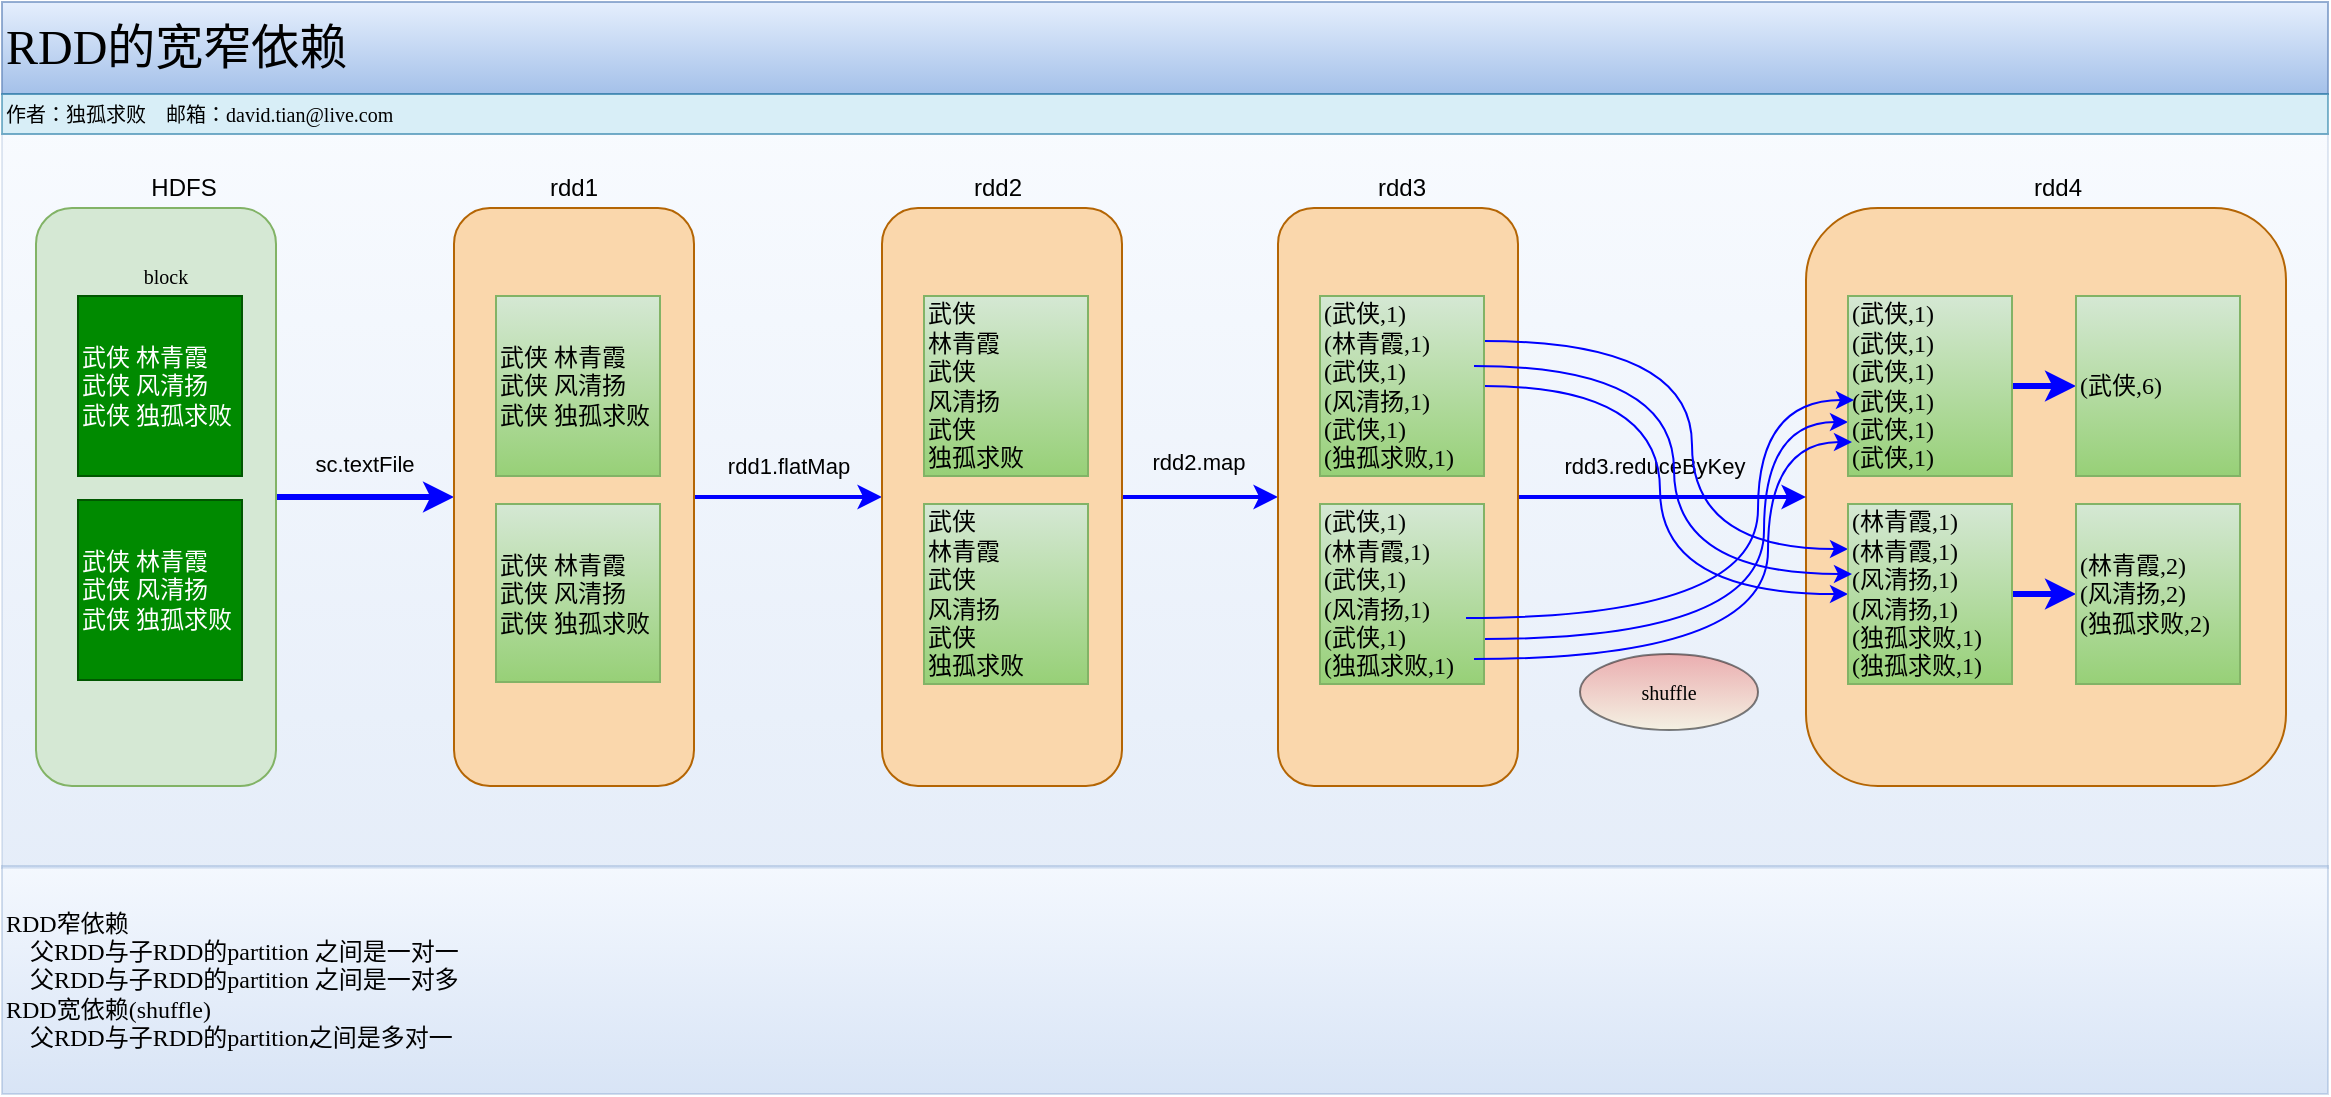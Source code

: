 <mxfile version="12.8.5" type="github"><diagram id="msr7O2zyZg-Hdovjxjog" name="Page-1"><mxGraphModel dx="1299" dy="675" grid="0" gridSize="10" guides="1" tooltips="1" connect="1" arrows="1" fold="1" page="1" pageScale="1" pageWidth="850" pageHeight="1100" math="0" shadow="0"><root><mxCell id="0"/><mxCell id="1" parent="0"/><mxCell id="IRTAgPRJb37Rm6vrK-cy-53" value="" style="rounded=0;whiteSpace=wrap;html=1;fontSize=10;align=left;fillColor=#dae8fc;strokeColor=#6c8ebf;gradientColor=#7ea6e0;opacity=20;" vertex="1" parent="1"><mxGeometry x="37" y="114" width="1163" height="367" as="geometry"/></mxCell><mxCell id="IRTAgPRJb37Rm6vrK-cy-23" value="" style="rounded=1;whiteSpace=wrap;html=1;fillColor=#fad7ac;strokeColor=#b46504;" vertex="1" parent="1"><mxGeometry x="939" y="151" width="240" height="289" as="geometry"/></mxCell><mxCell id="IRTAgPRJb37Rm6vrK-cy-9" value="sc.textFile" style="edgeStyle=orthogonalEdgeStyle;rounded=0;orthogonalLoop=1;jettySize=auto;html=1;exitX=1;exitY=0.5;exitDx=0;exitDy=0;strokeColor=#0000FF;strokeWidth=3;labelBackgroundColor=none;" edge="1" parent="1" source="IRTAgPRJb37Rm6vrK-cy-1" target="IRTAgPRJb37Rm6vrK-cy-5"><mxGeometry x="-0.011" y="18" relative="1" as="geometry"><mxPoint y="1" as="offset"/></mxGeometry></mxCell><mxCell id="IRTAgPRJb37Rm6vrK-cy-1" value="" style="rounded=1;whiteSpace=wrap;html=1;fillColor=#d5e8d4;strokeColor=#82b366;" vertex="1" parent="1"><mxGeometry x="54" y="151" width="120" height="289" as="geometry"/></mxCell><mxCell id="IRTAgPRJb37Rm6vrK-cy-2" value="武侠 林青霞&lt;br&gt;武侠 风清扬&lt;br&gt;武侠 独孤求败" style="rounded=0;whiteSpace=wrap;html=1;align=left;fillColor=#008a00;strokeColor=#005700;fontColor=#ffffff;fontFamily=Comic Sans MS;" vertex="1" parent="1"><mxGeometry x="75" y="195" width="82" height="90" as="geometry"/></mxCell><mxCell id="IRTAgPRJb37Rm6vrK-cy-3" value="武侠 林青霞&lt;br&gt;武侠 风清扬&lt;br&gt;武侠 独孤求败" style="rounded=0;whiteSpace=wrap;html=1;align=left;fillColor=#008a00;strokeColor=#005700;fontColor=#ffffff;fontFamily=Comic Sans MS;" vertex="1" parent="1"><mxGeometry x="75" y="297" width="82" height="90" as="geometry"/></mxCell><mxCell id="IRTAgPRJb37Rm6vrK-cy-15" value="rdd1.flatMap" style="edgeStyle=orthogonalEdgeStyle;rounded=0;orthogonalLoop=1;jettySize=auto;html=1;exitX=1;exitY=0.5;exitDx=0;exitDy=0;strokeColor=#0000FF;strokeWidth=2;labelBackgroundColor=none;" edge="1" parent="1" source="IRTAgPRJb37Rm6vrK-cy-5" target="IRTAgPRJb37Rm6vrK-cy-11"><mxGeometry y="17" relative="1" as="geometry"><mxPoint y="1" as="offset"/></mxGeometry></mxCell><mxCell id="IRTAgPRJb37Rm6vrK-cy-5" value="" style="rounded=1;whiteSpace=wrap;html=1;fillColor=#fad7ac;strokeColor=#b46504;" vertex="1" parent="1"><mxGeometry x="263" y="151" width="120" height="289" as="geometry"/></mxCell><mxCell id="IRTAgPRJb37Rm6vrK-cy-6" value="武侠 林青霞&lt;br&gt;武侠 风清扬&lt;br&gt;武侠 独孤求败" style="rounded=0;whiteSpace=wrap;html=1;align=left;fillColor=#d5e8d4;strokeColor=#82b366;gradientColor=#97d077;fontFamily=Comic Sans MS;" vertex="1" parent="1"><mxGeometry x="284" y="195" width="82" height="90" as="geometry"/></mxCell><mxCell id="IRTAgPRJb37Rm6vrK-cy-7" value="武侠 林青霞&lt;br&gt;武侠 风清扬&lt;br&gt;武侠 独孤求败" style="rounded=0;whiteSpace=wrap;html=1;align=left;fillColor=#d5e8d4;strokeColor=#82b366;gradientColor=#97d077;fontFamily=Comic Sans MS;" vertex="1" parent="1"><mxGeometry x="284" y="299" width="82" height="89" as="geometry"/></mxCell><mxCell id="IRTAgPRJb37Rm6vrK-cy-8" value="HDFS" style="text;html=1;strokeColor=none;fillColor=none;align=center;verticalAlign=middle;whiteSpace=wrap;rounded=0;" vertex="1" parent="1"><mxGeometry x="108" y="131" width="40" height="20" as="geometry"/></mxCell><mxCell id="IRTAgPRJb37Rm6vrK-cy-10" value="rdd1" style="text;html=1;strokeColor=none;fillColor=none;align=center;verticalAlign=middle;whiteSpace=wrap;rounded=0;" vertex="1" parent="1"><mxGeometry x="303" y="131" width="40" height="20" as="geometry"/></mxCell><mxCell id="IRTAgPRJb37Rm6vrK-cy-22" value="rdd2.map" style="edgeStyle=orthogonalEdgeStyle;rounded=0;orthogonalLoop=1;jettySize=auto;html=1;entryX=0;entryY=0.5;entryDx=0;entryDy=0;strokeColor=#0000FF;strokeWidth=2;labelBackgroundColor=none;" edge="1" parent="1" source="IRTAgPRJb37Rm6vrK-cy-11" target="IRTAgPRJb37Rm6vrK-cy-18"><mxGeometry x="-0.026" y="19" relative="1" as="geometry"><mxPoint y="1" as="offset"/></mxGeometry></mxCell><mxCell id="IRTAgPRJb37Rm6vrK-cy-11" value="" style="rounded=1;whiteSpace=wrap;html=1;fillColor=#fad7ac;strokeColor=#b46504;" vertex="1" parent="1"><mxGeometry x="477" y="151" width="120" height="289" as="geometry"/></mxCell><mxCell id="IRTAgPRJb37Rm6vrK-cy-12" value="武侠&lt;br&gt;林青霞&lt;br&gt;武侠&lt;br&gt;风清扬&lt;br&gt;武侠&lt;br&gt;独孤求败" style="rounded=0;whiteSpace=wrap;html=1;align=left;gradientColor=#97d077;fillColor=#d5e8d4;strokeColor=#82b366;fontFamily=Comic Sans MS;" vertex="1" parent="1"><mxGeometry x="498" y="195" width="82" height="90" as="geometry"/></mxCell><mxCell id="IRTAgPRJb37Rm6vrK-cy-13" value="武侠&lt;br&gt;林青霞&lt;br&gt;武侠&lt;br&gt;风清扬&lt;br&gt;武侠&lt;br&gt;独孤求败" style="rounded=0;whiteSpace=wrap;html=1;align=left;gradientColor=#97d077;fillColor=#d5e8d4;strokeColor=#82b366;fontFamily=Comic Sans MS;" vertex="1" parent="1"><mxGeometry x="498" y="299" width="82" height="90" as="geometry"/></mxCell><mxCell id="IRTAgPRJb37Rm6vrK-cy-14" value="rdd2" style="text;html=1;strokeColor=none;fillColor=none;align=center;verticalAlign=middle;whiteSpace=wrap;rounded=0;" vertex="1" parent="1"><mxGeometry x="515" y="131" width="40" height="20" as="geometry"/></mxCell><mxCell id="IRTAgPRJb37Rm6vrK-cy-27" value="rdd3.reduceByKey" style="edgeStyle=orthogonalEdgeStyle;rounded=0;orthogonalLoop=1;jettySize=auto;html=1;exitX=1;exitY=0.5;exitDx=0;exitDy=0;entryX=0;entryY=0.5;entryDx=0;entryDy=0;curved=1;strokeColor=#0000FF;strokeWidth=2;labelBackgroundColor=none;" edge="1" parent="1" source="IRTAgPRJb37Rm6vrK-cy-18" target="IRTAgPRJb37Rm6vrK-cy-23"><mxGeometry x="-0.056" y="17" relative="1" as="geometry"><mxPoint y="1" as="offset"/></mxGeometry></mxCell><mxCell id="IRTAgPRJb37Rm6vrK-cy-18" value="" style="rounded=1;whiteSpace=wrap;html=1;fillColor=#fad7ac;strokeColor=#b46504;" vertex="1" parent="1"><mxGeometry x="675" y="151" width="120" height="289" as="geometry"/></mxCell><mxCell id="IRTAgPRJb37Rm6vrK-cy-45" style="edgeStyle=orthogonalEdgeStyle;curved=1;rounded=0;orthogonalLoop=1;jettySize=auto;html=1;exitX=1;exitY=0.25;exitDx=0;exitDy=0;entryX=0;entryY=0.25;entryDx=0;entryDy=0;strokeColor=#0000FF;strokeWidth=1;" edge="1" parent="1" source="IRTAgPRJb37Rm6vrK-cy-19" target="IRTAgPRJb37Rm6vrK-cy-25"><mxGeometry relative="1" as="geometry"><Array as="points"><mxPoint x="882" y="218"/><mxPoint x="882" y="322"/></Array></mxGeometry></mxCell><mxCell id="IRTAgPRJb37Rm6vrK-cy-47" style="edgeStyle=orthogonalEdgeStyle;curved=1;rounded=0;orthogonalLoop=1;jettySize=auto;html=1;exitX=1;exitY=0.5;exitDx=0;exitDy=0;entryX=0;entryY=0.5;entryDx=0;entryDy=0;strokeColor=#0000FF;strokeWidth=1;" edge="1" parent="1" source="IRTAgPRJb37Rm6vrK-cy-19" target="IRTAgPRJb37Rm6vrK-cy-25"><mxGeometry relative="1" as="geometry"><Array as="points"><mxPoint x="866" y="240"/><mxPoint x="866" y="344"/></Array></mxGeometry></mxCell><mxCell id="IRTAgPRJb37Rm6vrK-cy-19" value="(武侠,1)&lt;br&gt;(林青霞,1)&lt;br&gt;(武侠,1)&lt;br&gt;(风清扬,1)&lt;br&gt;(武侠,1)&lt;br&gt;(独孤求败,1)" style="rounded=0;whiteSpace=wrap;html=1;align=left;gradientColor=#97d077;fillColor=#d5e8d4;strokeColor=#82b366;fontFamily=Comic Sans MS;" vertex="1" parent="1"><mxGeometry x="696" y="195" width="82" height="90" as="geometry"/></mxCell><mxCell id="IRTAgPRJb37Rm6vrK-cy-42" style="edgeStyle=orthogonalEdgeStyle;curved=1;rounded=0;orthogonalLoop=1;jettySize=auto;html=1;exitX=1;exitY=0.75;exitDx=0;exitDy=0;strokeColor=#0000FF;strokeWidth=1;" edge="1" parent="1" source="IRTAgPRJb37Rm6vrK-cy-20"><mxGeometry relative="1" as="geometry"><mxPoint x="960" y="258" as="targetPoint"/><Array as="points"><mxPoint x="918" y="367"/><mxPoint x="918" y="258"/></Array></mxGeometry></mxCell><mxCell id="IRTAgPRJb37Rm6vrK-cy-20" value="(武侠,1)&lt;br&gt;(林青霞,1)&lt;br&gt;(武侠,1)&lt;br&gt;(风清扬,1)&lt;br&gt;(武侠,1)&lt;br&gt;(独孤求败,1)" style="rounded=0;whiteSpace=wrap;html=1;align=left;gradientColor=#97d077;fillColor=#d5e8d4;strokeColor=#82b366;fontFamily=Comic Sans MS;" vertex="1" parent="1"><mxGeometry x="696" y="299" width="82" height="90" as="geometry"/></mxCell><mxCell id="IRTAgPRJb37Rm6vrK-cy-21" value="rdd3" style="text;html=1;strokeColor=none;fillColor=none;align=center;verticalAlign=middle;whiteSpace=wrap;rounded=0;" vertex="1" parent="1"><mxGeometry x="717" y="131" width="40" height="20" as="geometry"/></mxCell><mxCell id="IRTAgPRJb37Rm6vrK-cy-38" style="edgeStyle=orthogonalEdgeStyle;curved=1;rounded=0;orthogonalLoop=1;jettySize=auto;html=1;exitX=1;exitY=0.5;exitDx=0;exitDy=0;entryX=0;entryY=0.5;entryDx=0;entryDy=0;strokeWidth=3;strokeColor=#0000FF;" edge="1" parent="1" source="IRTAgPRJb37Rm6vrK-cy-24" target="IRTAgPRJb37Rm6vrK-cy-31"><mxGeometry relative="1" as="geometry"/></mxCell><mxCell id="IRTAgPRJb37Rm6vrK-cy-24" value="(武侠,1)&lt;br&gt;(武侠,1)&lt;br&gt;(武侠,1)&lt;br&gt;(武侠,1)&lt;br&gt;(武侠,1)&lt;br&gt;(武侠,1)" style="rounded=0;whiteSpace=wrap;html=1;align=left;gradientColor=#97d077;fillColor=#d5e8d4;strokeColor=#82b366;fontFamily=Comic Sans MS;" vertex="1" parent="1"><mxGeometry x="960" y="195" width="82" height="90" as="geometry"/></mxCell><mxCell id="IRTAgPRJb37Rm6vrK-cy-39" style="edgeStyle=orthogonalEdgeStyle;curved=1;rounded=0;orthogonalLoop=1;jettySize=auto;html=1;exitX=1;exitY=0.5;exitDx=0;exitDy=0;entryX=0;entryY=0.5;entryDx=0;entryDy=0;strokeWidth=3;strokeColor=#0000FF;" edge="1" parent="1" source="IRTAgPRJb37Rm6vrK-cy-25" target="IRTAgPRJb37Rm6vrK-cy-32"><mxGeometry relative="1" as="geometry"/></mxCell><mxCell id="IRTAgPRJb37Rm6vrK-cy-25" value="(林青霞,1)&lt;br&gt;(林青霞,1)&lt;br&gt;(风清扬,1)&lt;br&gt;(风清扬,1)&lt;br&gt;(独孤求败,1)&lt;br&gt;(独孤求败,1)" style="rounded=0;whiteSpace=wrap;html=1;align=left;gradientColor=#97d077;fillColor=#d5e8d4;strokeColor=#82b366;fontFamily=Comic Sans MS;" vertex="1" parent="1"><mxGeometry x="960" y="299" width="82" height="90" as="geometry"/></mxCell><mxCell id="IRTAgPRJb37Rm6vrK-cy-26" value="rdd4" style="text;html=1;strokeColor=none;fillColor=none;align=center;verticalAlign=middle;whiteSpace=wrap;rounded=0;" vertex="1" parent="1"><mxGeometry x="1045" y="131" width="40" height="20" as="geometry"/></mxCell><mxCell id="IRTAgPRJb37Rm6vrK-cy-31" value="(武侠,6)" style="rounded=0;whiteSpace=wrap;html=1;align=left;gradientColor=#97d077;fillColor=#d5e8d4;strokeColor=#82b366;fontFamily=Comic Sans MS;" vertex="1" parent="1"><mxGeometry x="1074" y="195" width="82" height="90" as="geometry"/></mxCell><mxCell id="IRTAgPRJb37Rm6vrK-cy-32" value="(林青霞,2)&lt;br&gt;(风清扬,2)&lt;br&gt;(独孤求败,2)" style="rounded=0;whiteSpace=wrap;html=1;align=left;gradientColor=#97d077;fillColor=#d5e8d4;strokeColor=#82b366;fontFamily=Comic Sans MS;" vertex="1" parent="1"><mxGeometry x="1074" y="299" width="82" height="90" as="geometry"/></mxCell><mxCell id="IRTAgPRJb37Rm6vrK-cy-40" value="RDD窄依赖&lt;br&gt;&amp;nbsp; &amp;nbsp; 父RDD与子RDD的partition 之间是一对一&lt;br&gt;&amp;nbsp; &amp;nbsp;&amp;nbsp;父RDD与子RDD的partition 之间是一对多&lt;br&gt;RDD宽依赖(shuffle)&lt;br&gt;&amp;nbsp; &amp;nbsp; 父RDD与子RDD的partition之间是多对一" style="text;html=1;strokeColor=#6c8ebf;fillColor=#dae8fc;align=left;verticalAlign=middle;whiteSpace=wrap;rounded=0;gradientColor=#7ea6e0;opacity=30;fontFamily=Comic Sans MS;" vertex="1" parent="1"><mxGeometry x="37" y="480" width="1163" height="114" as="geometry"/></mxCell><mxCell id="IRTAgPRJb37Rm6vrK-cy-43" style="edgeStyle=orthogonalEdgeStyle;curved=1;rounded=0;orthogonalLoop=1;jettySize=auto;html=1;strokeColor=#0000FF;strokeWidth=1;" edge="1" parent="1"><mxGeometry relative="1" as="geometry"><mxPoint x="963" y="247" as="targetPoint"/><mxPoint x="769" y="356" as="sourcePoint"/><Array as="points"><mxPoint x="915" y="356"/><mxPoint x="915" y="247"/></Array></mxGeometry></mxCell><mxCell id="IRTAgPRJb37Rm6vrK-cy-44" style="edgeStyle=orthogonalEdgeStyle;curved=1;rounded=0;orthogonalLoop=1;jettySize=auto;html=1;exitX=1;exitY=0.75;exitDx=0;exitDy=0;strokeColor=#0000FF;strokeWidth=1;" edge="1" parent="1"><mxGeometry relative="1" as="geometry"><mxPoint x="962" y="268" as="targetPoint"/><mxPoint x="773" y="376.5" as="sourcePoint"/><Array as="points"><mxPoint x="920" y="377"/><mxPoint x="920" y="268"/></Array></mxGeometry></mxCell><mxCell id="IRTAgPRJb37Rm6vrK-cy-48" style="edgeStyle=orthogonalEdgeStyle;curved=1;rounded=0;orthogonalLoop=1;jettySize=auto;html=1;exitX=1;exitY=0.5;exitDx=0;exitDy=0;entryX=0;entryY=0.5;entryDx=0;entryDy=0;strokeColor=#0000FF;strokeWidth=1;" edge="1" parent="1"><mxGeometry relative="1" as="geometry"><mxPoint x="773" y="230" as="sourcePoint"/><mxPoint x="962" y="334" as="targetPoint"/><Array as="points"><mxPoint x="873" y="230"/><mxPoint x="873" y="334"/></Array></mxGeometry></mxCell><mxCell id="IRTAgPRJb37Rm6vrK-cy-50" value="RDD的宽窄依赖" style="text;html=1;strokeColor=#6c8ebf;fillColor=#dae8fc;align=left;verticalAlign=middle;whiteSpace=wrap;rounded=0;fontSize=24;fontFamily=Comic Sans MS;gradientColor=#7ea6e0;opacity=70;" vertex="1" parent="1"><mxGeometry x="37" y="48" width="1163" height="46" as="geometry"/></mxCell><mxCell id="IRTAgPRJb37Rm6vrK-cy-51" value="作者：独孤求败 &amp;nbsp; &amp;nbsp;邮箱：david.tian@live.com" style="text;html=1;strokeColor=#10739e;fillColor=#b1ddf0;align=left;verticalAlign=middle;whiteSpace=wrap;rounded=0;fontSize=10;glass=0;comic=0;shadow=0;fontFamily=Comic Sans MS;opacity=50;" vertex="1" parent="1"><mxGeometry x="37" y="94" width="1163" height="20" as="geometry"/></mxCell><mxCell id="IRTAgPRJb37Rm6vrK-cy-54" value="shuffle" style="ellipse;whiteSpace=wrap;html=1;shadow=0;glass=0;comic=0;fillColor=#EA6B66;gradientColor=#FFF2CC;fontFamily=Comic Sans MS;fontSize=10;fontColor=#000000;opacity=50;align=center;" vertex="1" parent="1"><mxGeometry x="826" y="374" width="89" height="38" as="geometry"/></mxCell><mxCell id="IRTAgPRJb37Rm6vrK-cy-55" value="block" style="text;html=1;strokeColor=none;fillColor=none;align=center;verticalAlign=middle;whiteSpace=wrap;rounded=0;shadow=0;glass=0;comic=0;fontFamily=Comic Sans MS;fontSize=10;fontColor=#000000;opacity=50;" vertex="1" parent="1"><mxGeometry x="99" y="175" width="40" height="20" as="geometry"/></mxCell></root></mxGraphModel></diagram></mxfile>